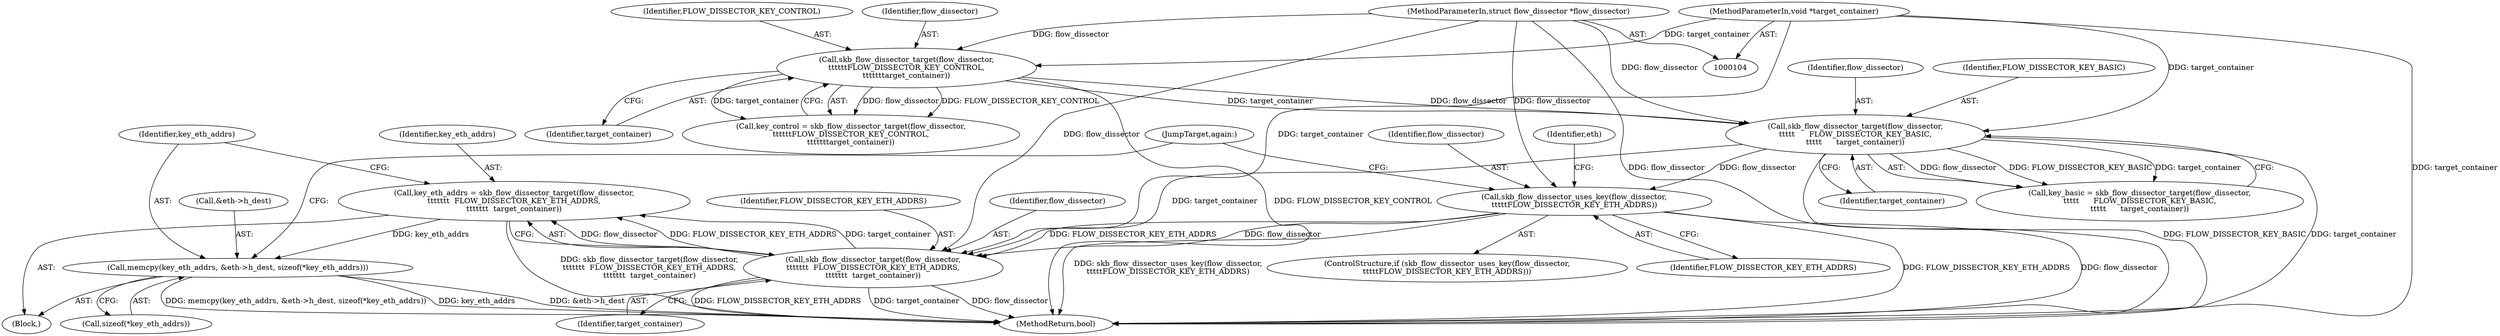 digraph "0_linux_a6e544b0a88b53114bfa5a57e21b7be7a8dfc9d0@API" {
"1000178" [label="(Call,memcpy(key_eth_addrs, &eth->h_dest, sizeof(*key_eth_addrs)))"];
"1000172" [label="(Call,key_eth_addrs = skb_flow_dissector_target(flow_dissector,\n\t\t\t\t\t\t\t  FLOW_DISSECTOR_KEY_ETH_ADDRS,\n\t\t\t\t\t\t\t  target_container))"];
"1000174" [label="(Call,skb_flow_dissector_target(flow_dissector,\n\t\t\t\t\t\t\t  FLOW_DISSECTOR_KEY_ETH_ADDRS,\n\t\t\t\t\t\t\t  target_container))"];
"1000162" [label="(Call,skb_flow_dissector_uses_key(flow_dissector,\n\t\t\t\t\tFLOW_DISSECTOR_KEY_ETH_ADDRS))"];
"1000157" [label="(Call,skb_flow_dissector_target(flow_dissector,\n\t\t\t\t\t      FLOW_DISSECTOR_KEY_BASIC,\n\t\t\t\t\t      target_container))"];
"1000151" [label="(Call,skb_flow_dissector_target(flow_dissector,\n\t\t\t\t\t\tFLOW_DISSECTOR_KEY_CONTROL,\n\t\t\t\t\t\ttarget_container))"];
"1000106" [label="(MethodParameterIn,struct flow_dissector *flow_dissector)"];
"1000107" [label="(MethodParameterIn,void *target_container)"];
"1000160" [label="(Identifier,target_container)"];
"1000157" [label="(Call,skb_flow_dissector_target(flow_dissector,\n\t\t\t\t\t      FLOW_DISSECTOR_KEY_BASIC,\n\t\t\t\t\t      target_container))"];
"1000163" [label="(Identifier,flow_dissector)"];
"1000158" [label="(Identifier,flow_dissector)"];
"1000187" [label="(JumpTarget,again:)"];
"1000161" [label="(ControlStructure,if (skb_flow_dissector_uses_key(flow_dissector,\n\t\t\t\t\tFLOW_DISSECTOR_KEY_ETH_ADDRS)))"];
"1000175" [label="(Identifier,flow_dissector)"];
"1000162" [label="(Call,skb_flow_dissector_uses_key(flow_dissector,\n\t\t\t\t\tFLOW_DISSECTOR_KEY_ETH_ADDRS))"];
"1000155" [label="(Call,key_basic = skb_flow_dissector_target(flow_dissector,\n\t\t\t\t\t      FLOW_DISSECTOR_KEY_BASIC,\n\t\t\t\t\t      target_container))"];
"1000177" [label="(Identifier,target_container)"];
"1000777" [label="(MethodReturn,bool)"];
"1000176" [label="(Identifier,FLOW_DISSECTOR_KEY_ETH_ADDRS)"];
"1000179" [label="(Identifier,key_eth_addrs)"];
"1000107" [label="(MethodParameterIn,void *target_container)"];
"1000165" [label="(Block,)"];
"1000168" [label="(Identifier,eth)"];
"1000154" [label="(Identifier,target_container)"];
"1000159" [label="(Identifier,FLOW_DISSECTOR_KEY_BASIC)"];
"1000174" [label="(Call,skb_flow_dissector_target(flow_dissector,\n\t\t\t\t\t\t\t  FLOW_DISSECTOR_KEY_ETH_ADDRS,\n\t\t\t\t\t\t\t  target_container))"];
"1000149" [label="(Call,key_control = skb_flow_dissector_target(flow_dissector,\n\t\t\t\t\t\tFLOW_DISSECTOR_KEY_CONTROL,\n\t\t\t\t\t\ttarget_container))"];
"1000164" [label="(Identifier,FLOW_DISSECTOR_KEY_ETH_ADDRS)"];
"1000184" [label="(Call,sizeof(*key_eth_addrs))"];
"1000178" [label="(Call,memcpy(key_eth_addrs, &eth->h_dest, sizeof(*key_eth_addrs)))"];
"1000172" [label="(Call,key_eth_addrs = skb_flow_dissector_target(flow_dissector,\n\t\t\t\t\t\t\t  FLOW_DISSECTOR_KEY_ETH_ADDRS,\n\t\t\t\t\t\t\t  target_container))"];
"1000173" [label="(Identifier,key_eth_addrs)"];
"1000153" [label="(Identifier,FLOW_DISSECTOR_KEY_CONTROL)"];
"1000151" [label="(Call,skb_flow_dissector_target(flow_dissector,\n\t\t\t\t\t\tFLOW_DISSECTOR_KEY_CONTROL,\n\t\t\t\t\t\ttarget_container))"];
"1000180" [label="(Call,&eth->h_dest)"];
"1000152" [label="(Identifier,flow_dissector)"];
"1000106" [label="(MethodParameterIn,struct flow_dissector *flow_dissector)"];
"1000178" -> "1000165"  [label="AST: "];
"1000178" -> "1000184"  [label="CFG: "];
"1000179" -> "1000178"  [label="AST: "];
"1000180" -> "1000178"  [label="AST: "];
"1000184" -> "1000178"  [label="AST: "];
"1000187" -> "1000178"  [label="CFG: "];
"1000178" -> "1000777"  [label="DDG: memcpy(key_eth_addrs, &eth->h_dest, sizeof(*key_eth_addrs))"];
"1000178" -> "1000777"  [label="DDG: key_eth_addrs"];
"1000178" -> "1000777"  [label="DDG: &eth->h_dest"];
"1000172" -> "1000178"  [label="DDG: key_eth_addrs"];
"1000172" -> "1000165"  [label="AST: "];
"1000172" -> "1000174"  [label="CFG: "];
"1000173" -> "1000172"  [label="AST: "];
"1000174" -> "1000172"  [label="AST: "];
"1000179" -> "1000172"  [label="CFG: "];
"1000172" -> "1000777"  [label="DDG: skb_flow_dissector_target(flow_dissector,\n\t\t\t\t\t\t\t  FLOW_DISSECTOR_KEY_ETH_ADDRS,\n\t\t\t\t\t\t\t  target_container)"];
"1000174" -> "1000172"  [label="DDG: flow_dissector"];
"1000174" -> "1000172"  [label="DDG: FLOW_DISSECTOR_KEY_ETH_ADDRS"];
"1000174" -> "1000172"  [label="DDG: target_container"];
"1000174" -> "1000177"  [label="CFG: "];
"1000175" -> "1000174"  [label="AST: "];
"1000176" -> "1000174"  [label="AST: "];
"1000177" -> "1000174"  [label="AST: "];
"1000174" -> "1000777"  [label="DDG: FLOW_DISSECTOR_KEY_ETH_ADDRS"];
"1000174" -> "1000777"  [label="DDG: target_container"];
"1000174" -> "1000777"  [label="DDG: flow_dissector"];
"1000162" -> "1000174"  [label="DDG: flow_dissector"];
"1000162" -> "1000174"  [label="DDG: FLOW_DISSECTOR_KEY_ETH_ADDRS"];
"1000106" -> "1000174"  [label="DDG: flow_dissector"];
"1000157" -> "1000174"  [label="DDG: target_container"];
"1000107" -> "1000174"  [label="DDG: target_container"];
"1000162" -> "1000161"  [label="AST: "];
"1000162" -> "1000164"  [label="CFG: "];
"1000163" -> "1000162"  [label="AST: "];
"1000164" -> "1000162"  [label="AST: "];
"1000168" -> "1000162"  [label="CFG: "];
"1000187" -> "1000162"  [label="CFG: "];
"1000162" -> "1000777"  [label="DDG: FLOW_DISSECTOR_KEY_ETH_ADDRS"];
"1000162" -> "1000777"  [label="DDG: flow_dissector"];
"1000162" -> "1000777"  [label="DDG: skb_flow_dissector_uses_key(flow_dissector,\n\t\t\t\t\tFLOW_DISSECTOR_KEY_ETH_ADDRS)"];
"1000157" -> "1000162"  [label="DDG: flow_dissector"];
"1000106" -> "1000162"  [label="DDG: flow_dissector"];
"1000157" -> "1000155"  [label="AST: "];
"1000157" -> "1000160"  [label="CFG: "];
"1000158" -> "1000157"  [label="AST: "];
"1000159" -> "1000157"  [label="AST: "];
"1000160" -> "1000157"  [label="AST: "];
"1000155" -> "1000157"  [label="CFG: "];
"1000157" -> "1000777"  [label="DDG: FLOW_DISSECTOR_KEY_BASIC"];
"1000157" -> "1000777"  [label="DDG: target_container"];
"1000157" -> "1000155"  [label="DDG: flow_dissector"];
"1000157" -> "1000155"  [label="DDG: FLOW_DISSECTOR_KEY_BASIC"];
"1000157" -> "1000155"  [label="DDG: target_container"];
"1000151" -> "1000157"  [label="DDG: flow_dissector"];
"1000151" -> "1000157"  [label="DDG: target_container"];
"1000106" -> "1000157"  [label="DDG: flow_dissector"];
"1000107" -> "1000157"  [label="DDG: target_container"];
"1000151" -> "1000149"  [label="AST: "];
"1000151" -> "1000154"  [label="CFG: "];
"1000152" -> "1000151"  [label="AST: "];
"1000153" -> "1000151"  [label="AST: "];
"1000154" -> "1000151"  [label="AST: "];
"1000149" -> "1000151"  [label="CFG: "];
"1000151" -> "1000777"  [label="DDG: FLOW_DISSECTOR_KEY_CONTROL"];
"1000151" -> "1000149"  [label="DDG: flow_dissector"];
"1000151" -> "1000149"  [label="DDG: FLOW_DISSECTOR_KEY_CONTROL"];
"1000151" -> "1000149"  [label="DDG: target_container"];
"1000106" -> "1000151"  [label="DDG: flow_dissector"];
"1000107" -> "1000151"  [label="DDG: target_container"];
"1000106" -> "1000104"  [label="AST: "];
"1000106" -> "1000777"  [label="DDG: flow_dissector"];
"1000107" -> "1000104"  [label="AST: "];
"1000107" -> "1000777"  [label="DDG: target_container"];
}
